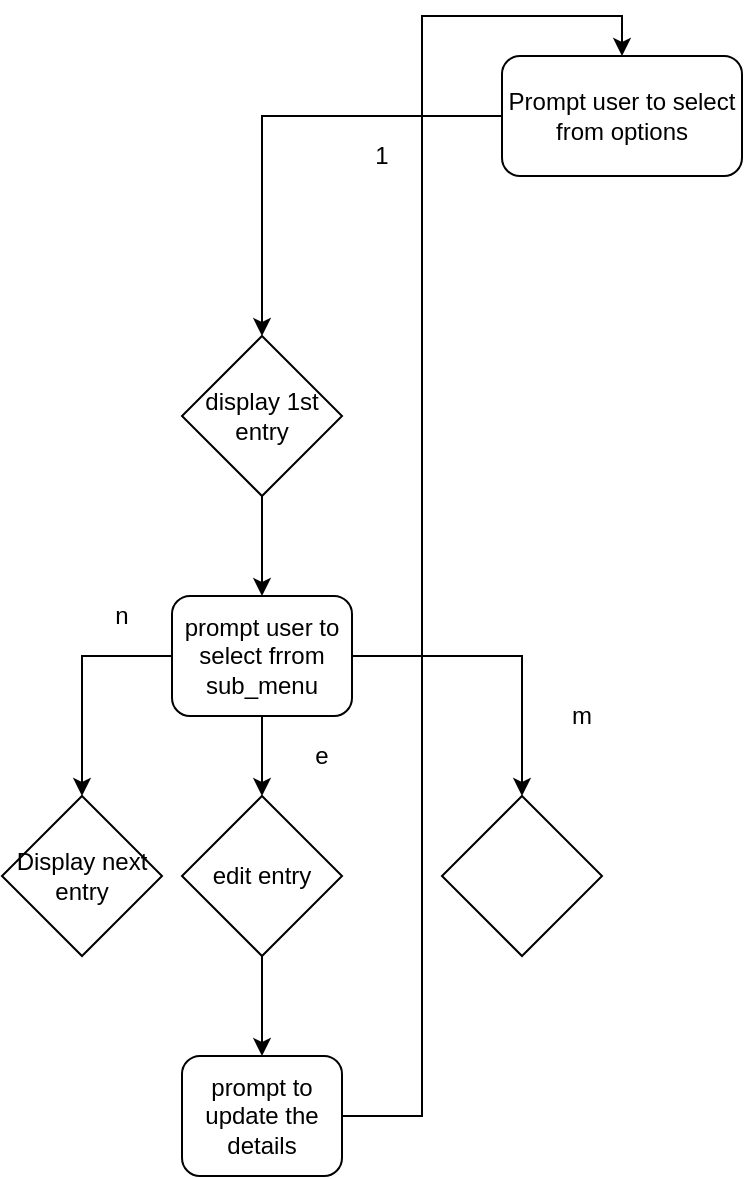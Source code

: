 <mxfile version="14.0.3" type="github">
  <diagram id="y3YtMRqn67XkUIkOuAKu" name="Page-1">
    <mxGraphModel dx="1497" dy="756" grid="1" gridSize="10" guides="1" tooltips="1" connect="1" arrows="1" fold="1" page="1" pageScale="1" pageWidth="850" pageHeight="1100" math="0" shadow="0">
      <root>
        <mxCell id="0" />
        <mxCell id="1" parent="0" />
        <mxCell id="r-__T4CcAceCEPPsZtde-3" style="edgeStyle=orthogonalEdgeStyle;rounded=0;orthogonalLoop=1;jettySize=auto;html=1;entryX=0.5;entryY=0;entryDx=0;entryDy=0;" edge="1" parent="1" source="r-__T4CcAceCEPPsZtde-1" target="r-__T4CcAceCEPPsZtde-6">
          <mxGeometry relative="1" as="geometry">
            <mxPoint x="80" y="210" as="targetPoint" />
            <Array as="points">
              <mxPoint x="100" y="100" />
            </Array>
          </mxGeometry>
        </mxCell>
        <mxCell id="r-__T4CcAceCEPPsZtde-1" value="Prompt user to select from options" style="rounded=1;whiteSpace=wrap;html=1;" vertex="1" parent="1">
          <mxGeometry x="220" y="70" width="120" height="60" as="geometry" />
        </mxCell>
        <mxCell id="r-__T4CcAceCEPPsZtde-9" style="edgeStyle=orthogonalEdgeStyle;rounded=0;orthogonalLoop=1;jettySize=auto;html=1;" edge="1" parent="1" source="r-__T4CcAceCEPPsZtde-6" target="r-__T4CcAceCEPPsZtde-8">
          <mxGeometry relative="1" as="geometry" />
        </mxCell>
        <mxCell id="r-__T4CcAceCEPPsZtde-6" value="display 1st entry" style="rhombus;whiteSpace=wrap;html=1;" vertex="1" parent="1">
          <mxGeometry x="60" y="210" width="80" height="80" as="geometry" />
        </mxCell>
        <mxCell id="r-__T4CcAceCEPPsZtde-7" value="1" style="text;html=1;strokeColor=none;fillColor=none;align=center;verticalAlign=middle;whiteSpace=wrap;rounded=0;" vertex="1" parent="1">
          <mxGeometry x="140" y="110" width="40" height="20" as="geometry" />
        </mxCell>
        <mxCell id="r-__T4CcAceCEPPsZtde-13" style="edgeStyle=orthogonalEdgeStyle;rounded=0;orthogonalLoop=1;jettySize=auto;html=1;entryX=0.5;entryY=0;entryDx=0;entryDy=0;" edge="1" parent="1" source="r-__T4CcAceCEPPsZtde-8" target="r-__T4CcAceCEPPsZtde-12">
          <mxGeometry relative="1" as="geometry" />
        </mxCell>
        <mxCell id="r-__T4CcAceCEPPsZtde-16" style="edgeStyle=orthogonalEdgeStyle;rounded=0;orthogonalLoop=1;jettySize=auto;html=1;entryX=0.5;entryY=0;entryDx=0;entryDy=0;exitX=0;exitY=0.5;exitDx=0;exitDy=0;" edge="1" parent="1" source="r-__T4CcAceCEPPsZtde-8" target="r-__T4CcAceCEPPsZtde-10">
          <mxGeometry relative="1" as="geometry" />
        </mxCell>
        <mxCell id="r-__T4CcAceCEPPsZtde-27" style="edgeStyle=orthogonalEdgeStyle;rounded=0;orthogonalLoop=1;jettySize=auto;html=1;exitX=1;exitY=0.5;exitDx=0;exitDy=0;entryX=0.5;entryY=0;entryDx=0;entryDy=0;" edge="1" parent="1" source="r-__T4CcAceCEPPsZtde-8" target="r-__T4CcAceCEPPsZtde-26">
          <mxGeometry relative="1" as="geometry" />
        </mxCell>
        <mxCell id="r-__T4CcAceCEPPsZtde-8" value="prompt user to select frrom sub_menu" style="rounded=1;whiteSpace=wrap;html=1;" vertex="1" parent="1">
          <mxGeometry x="55" y="340" width="90" height="60" as="geometry" />
        </mxCell>
        <mxCell id="r-__T4CcAceCEPPsZtde-10" value="Display next entry" style="rhombus;whiteSpace=wrap;html=1;" vertex="1" parent="1">
          <mxGeometry x="-30" y="440" width="80" height="80" as="geometry" />
        </mxCell>
        <mxCell id="r-__T4CcAceCEPPsZtde-23" style="edgeStyle=orthogonalEdgeStyle;rounded=0;orthogonalLoop=1;jettySize=auto;html=1;entryX=0.5;entryY=0;entryDx=0;entryDy=0;" edge="1" parent="1" source="r-__T4CcAceCEPPsZtde-12" target="r-__T4CcAceCEPPsZtde-22">
          <mxGeometry relative="1" as="geometry" />
        </mxCell>
        <mxCell id="r-__T4CcAceCEPPsZtde-12" value="edit entry" style="rhombus;whiteSpace=wrap;html=1;" vertex="1" parent="1">
          <mxGeometry x="60" y="440" width="80" height="80" as="geometry" />
        </mxCell>
        <mxCell id="r-__T4CcAceCEPPsZtde-17" value="n" style="text;html=1;strokeColor=none;fillColor=none;align=center;verticalAlign=middle;whiteSpace=wrap;rounded=0;" vertex="1" parent="1">
          <mxGeometry x="10" y="340" width="40" height="20" as="geometry" />
        </mxCell>
        <mxCell id="r-__T4CcAceCEPPsZtde-19" value="e" style="text;html=1;strokeColor=none;fillColor=none;align=center;verticalAlign=middle;whiteSpace=wrap;rounded=0;" vertex="1" parent="1">
          <mxGeometry x="110" y="410" width="40" height="20" as="geometry" />
        </mxCell>
        <mxCell id="r-__T4CcAceCEPPsZtde-24" style="edgeStyle=orthogonalEdgeStyle;rounded=0;orthogonalLoop=1;jettySize=auto;html=1;entryX=0.5;entryY=0;entryDx=0;entryDy=0;" edge="1" parent="1" source="r-__T4CcAceCEPPsZtde-22" target="r-__T4CcAceCEPPsZtde-1">
          <mxGeometry relative="1" as="geometry" />
        </mxCell>
        <mxCell id="r-__T4CcAceCEPPsZtde-22" value="prompt to update the details" style="rounded=1;whiteSpace=wrap;html=1;" vertex="1" parent="1">
          <mxGeometry x="60" y="570" width="80" height="60" as="geometry" />
        </mxCell>
        <mxCell id="r-__T4CcAceCEPPsZtde-26" value="" style="rhombus;whiteSpace=wrap;html=1;" vertex="1" parent="1">
          <mxGeometry x="190" y="440" width="80" height="80" as="geometry" />
        </mxCell>
        <mxCell id="r-__T4CcAceCEPPsZtde-29" value="m" style="text;html=1;strokeColor=none;fillColor=none;align=center;verticalAlign=middle;whiteSpace=wrap;rounded=0;" vertex="1" parent="1">
          <mxGeometry x="240" y="390" width="40" height="20" as="geometry" />
        </mxCell>
      </root>
    </mxGraphModel>
  </diagram>
</mxfile>
